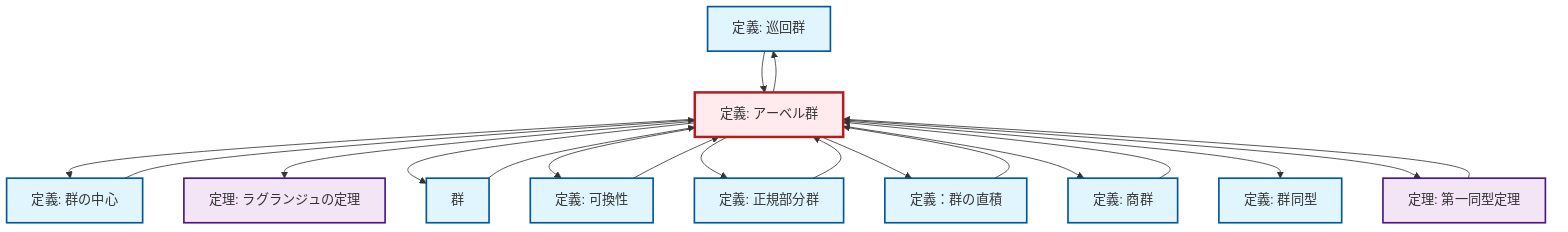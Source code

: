 graph TD
    classDef definition fill:#e1f5fe,stroke:#01579b,stroke-width:2px
    classDef theorem fill:#f3e5f5,stroke:#4a148c,stroke-width:2px
    classDef axiom fill:#fff3e0,stroke:#e65100,stroke-width:2px
    classDef example fill:#e8f5e9,stroke:#1b5e20,stroke-width:2px
    classDef current fill:#ffebee,stroke:#b71c1c,stroke-width:3px
    def-cyclic-group["定義: 巡回群"]:::definition
    thm-first-isomorphism["定理: 第一同型定理"]:::theorem
    def-center-of-group["定義: 群の中心"]:::definition
    def-quotient-group["定義: 商群"]:::definition
    def-normal-subgroup["定義: 正規部分群"]:::definition
    thm-lagrange["定理: ラグランジュの定理"]:::theorem
    def-isomorphism["定義: 群同型"]:::definition
    def-abelian-group["定義: アーベル群"]:::definition
    def-group["群"]:::definition
    def-direct-product["定義：群の直積"]:::definition
    def-commutativity["定義: 可換性"]:::definition
    def-group --> def-abelian-group
    def-center-of-group --> def-abelian-group
    def-quotient-group --> def-abelian-group
    def-abelian-group --> def-center-of-group
    def-abelian-group --> def-cyclic-group
    def-normal-subgroup --> def-abelian-group
    def-abelian-group --> thm-lagrange
    def-abelian-group --> def-group
    def-abelian-group --> def-commutativity
    def-cyclic-group --> def-abelian-group
    def-commutativity --> def-abelian-group
    def-abelian-group --> def-normal-subgroup
    thm-first-isomorphism --> def-abelian-group
    def-abelian-group --> def-direct-product
    def-abelian-group --> def-quotient-group
    def-abelian-group --> def-isomorphism
    def-direct-product --> def-abelian-group
    def-abelian-group --> thm-first-isomorphism
    class def-abelian-group current
